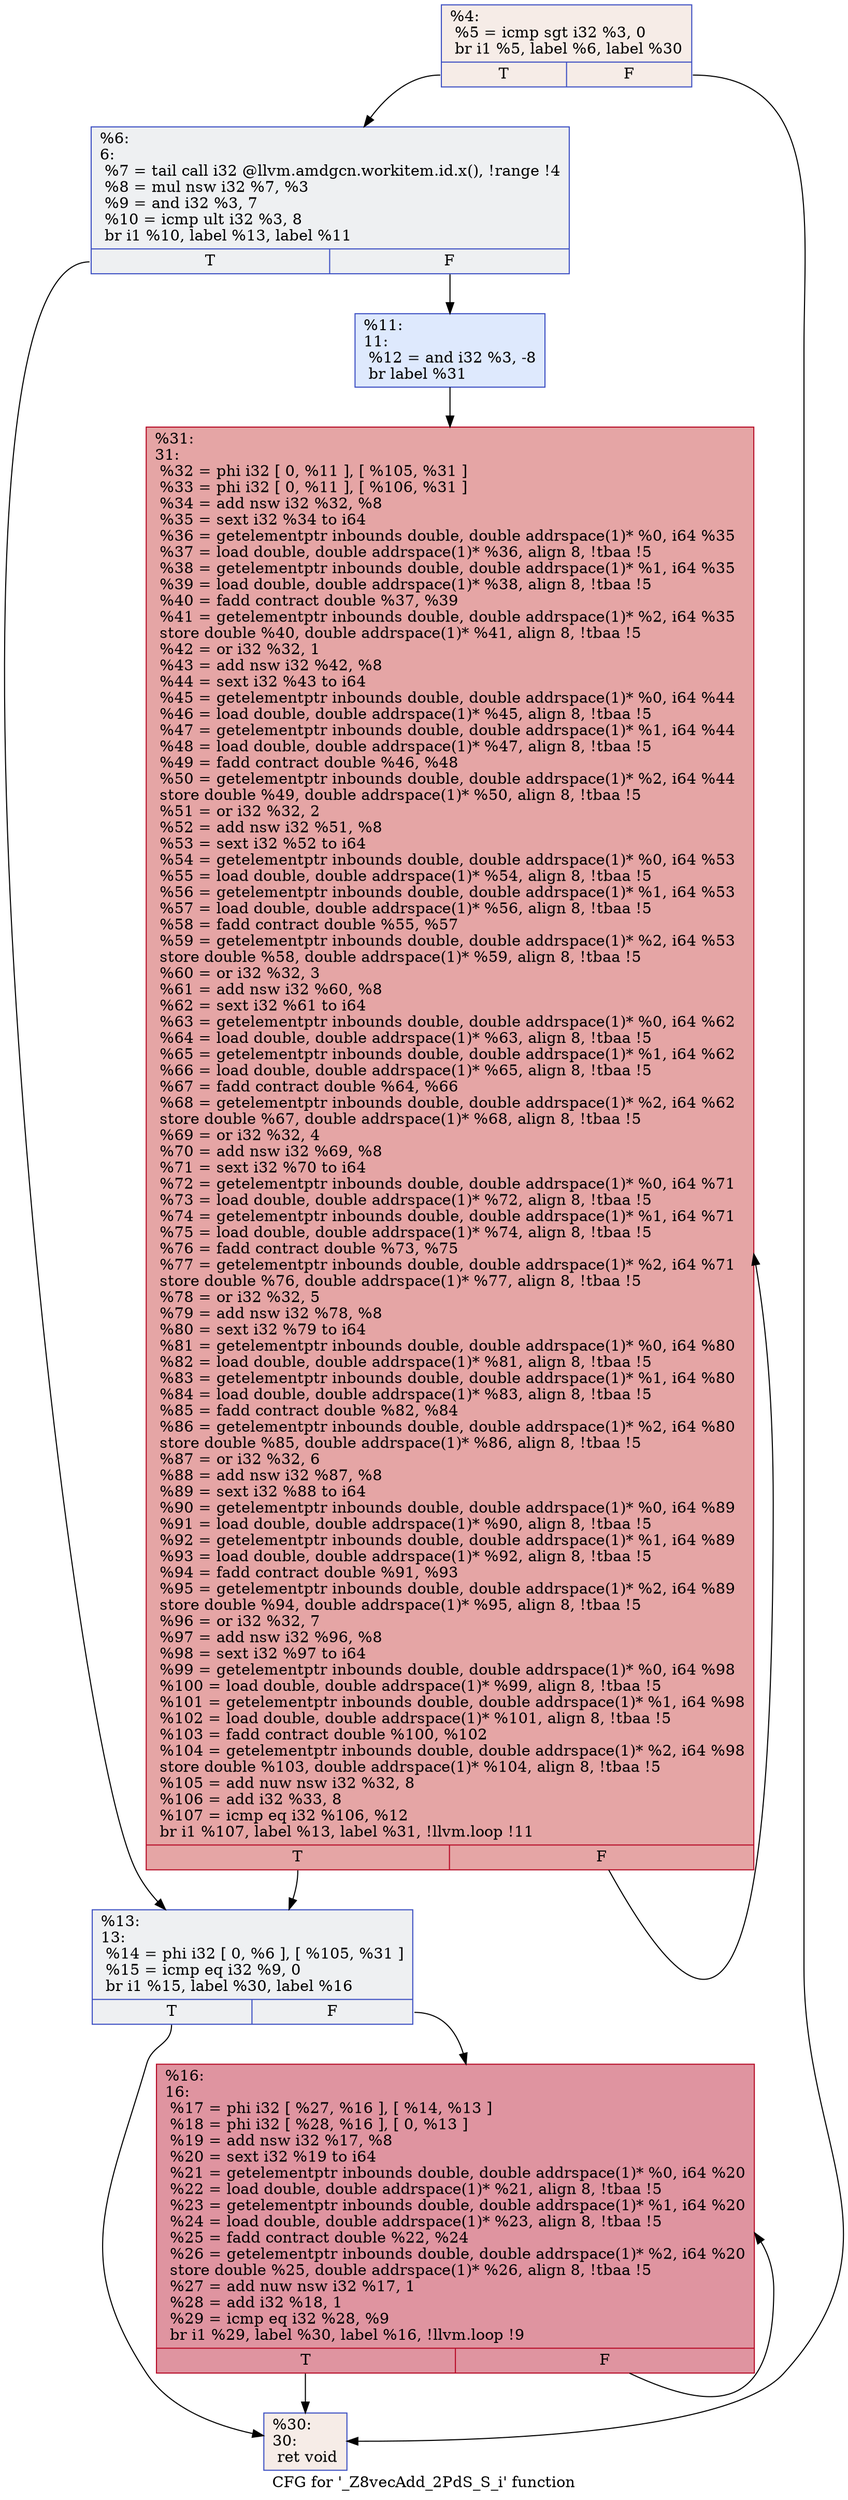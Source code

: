 digraph "CFG for '_Z8vecAdd_2PdS_S_i' function" {
	label="CFG for '_Z8vecAdd_2PdS_S_i' function";

	Node0x62282b0 [shape=record,color="#3d50c3ff", style=filled, fillcolor="#ead5c970",label="{%4:\l  %5 = icmp sgt i32 %3, 0\l  br i1 %5, label %6, label %30\l|{<s0>T|<s1>F}}"];
	Node0x62282b0:s0 -> Node0x6228250;
	Node0x62282b0:s1 -> Node0x6228a30;
	Node0x6228250 [shape=record,color="#3d50c3ff", style=filled, fillcolor="#d9dce170",label="{%6:\l6:                                                \l  %7 = tail call i32 @llvm.amdgcn.workitem.id.x(), !range !4\l  %8 = mul nsw i32 %7, %3\l  %9 = and i32 %3, 7\l  %10 = icmp ult i32 %3, 8\l  br i1 %10, label %13, label %11\l|{<s0>T|<s1>F}}"];
	Node0x6228250:s0 -> Node0x6228300;
	Node0x6228250:s1 -> Node0x6229b60;
	Node0x6229b60 [shape=record,color="#3d50c3ff", style=filled, fillcolor="#b5cdfa70",label="{%11:\l11:                                               \l  %12 = and i32 %3, -8\l  br label %31\l}"];
	Node0x6229b60 -> Node0x6229d60;
	Node0x6228300 [shape=record,color="#3d50c3ff", style=filled, fillcolor="#d9dce170",label="{%13:\l13:                                               \l  %14 = phi i32 [ 0, %6 ], [ %105, %31 ]\l  %15 = icmp eq i32 %9, 0\l  br i1 %15, label %30, label %16\l|{<s0>T|<s1>F}}"];
	Node0x6228300:s0 -> Node0x6228a30;
	Node0x6228300:s1 -> Node0x6229f90;
	Node0x6229f90 [shape=record,color="#b70d28ff", style=filled, fillcolor="#b70d2870",label="{%16:\l16:                                               \l  %17 = phi i32 [ %27, %16 ], [ %14, %13 ]\l  %18 = phi i32 [ %28, %16 ], [ 0, %13 ]\l  %19 = add nsw i32 %17, %8\l  %20 = sext i32 %19 to i64\l  %21 = getelementptr inbounds double, double addrspace(1)* %0, i64 %20\l  %22 = load double, double addrspace(1)* %21, align 8, !tbaa !5\l  %23 = getelementptr inbounds double, double addrspace(1)* %1, i64 %20\l  %24 = load double, double addrspace(1)* %23, align 8, !tbaa !5\l  %25 = fadd contract double %22, %24\l  %26 = getelementptr inbounds double, double addrspace(1)* %2, i64 %20\l  store double %25, double addrspace(1)* %26, align 8, !tbaa !5\l  %27 = add nuw nsw i32 %17, 1\l  %28 = add i32 %18, 1\l  %29 = icmp eq i32 %28, %9\l  br i1 %29, label %30, label %16, !llvm.loop !9\l|{<s0>T|<s1>F}}"];
	Node0x6229f90:s0 -> Node0x6228a30;
	Node0x6229f90:s1 -> Node0x6229f90;
	Node0x6228a30 [shape=record,color="#3d50c3ff", style=filled, fillcolor="#ead5c970",label="{%30:\l30:                                               \l  ret void\l}"];
	Node0x6229d60 [shape=record,color="#b70d28ff", style=filled, fillcolor="#c5333470",label="{%31:\l31:                                               \l  %32 = phi i32 [ 0, %11 ], [ %105, %31 ]\l  %33 = phi i32 [ 0, %11 ], [ %106, %31 ]\l  %34 = add nsw i32 %32, %8\l  %35 = sext i32 %34 to i64\l  %36 = getelementptr inbounds double, double addrspace(1)* %0, i64 %35\l  %37 = load double, double addrspace(1)* %36, align 8, !tbaa !5\l  %38 = getelementptr inbounds double, double addrspace(1)* %1, i64 %35\l  %39 = load double, double addrspace(1)* %38, align 8, !tbaa !5\l  %40 = fadd contract double %37, %39\l  %41 = getelementptr inbounds double, double addrspace(1)* %2, i64 %35\l  store double %40, double addrspace(1)* %41, align 8, !tbaa !5\l  %42 = or i32 %32, 1\l  %43 = add nsw i32 %42, %8\l  %44 = sext i32 %43 to i64\l  %45 = getelementptr inbounds double, double addrspace(1)* %0, i64 %44\l  %46 = load double, double addrspace(1)* %45, align 8, !tbaa !5\l  %47 = getelementptr inbounds double, double addrspace(1)* %1, i64 %44\l  %48 = load double, double addrspace(1)* %47, align 8, !tbaa !5\l  %49 = fadd contract double %46, %48\l  %50 = getelementptr inbounds double, double addrspace(1)* %2, i64 %44\l  store double %49, double addrspace(1)* %50, align 8, !tbaa !5\l  %51 = or i32 %32, 2\l  %52 = add nsw i32 %51, %8\l  %53 = sext i32 %52 to i64\l  %54 = getelementptr inbounds double, double addrspace(1)* %0, i64 %53\l  %55 = load double, double addrspace(1)* %54, align 8, !tbaa !5\l  %56 = getelementptr inbounds double, double addrspace(1)* %1, i64 %53\l  %57 = load double, double addrspace(1)* %56, align 8, !tbaa !5\l  %58 = fadd contract double %55, %57\l  %59 = getelementptr inbounds double, double addrspace(1)* %2, i64 %53\l  store double %58, double addrspace(1)* %59, align 8, !tbaa !5\l  %60 = or i32 %32, 3\l  %61 = add nsw i32 %60, %8\l  %62 = sext i32 %61 to i64\l  %63 = getelementptr inbounds double, double addrspace(1)* %0, i64 %62\l  %64 = load double, double addrspace(1)* %63, align 8, !tbaa !5\l  %65 = getelementptr inbounds double, double addrspace(1)* %1, i64 %62\l  %66 = load double, double addrspace(1)* %65, align 8, !tbaa !5\l  %67 = fadd contract double %64, %66\l  %68 = getelementptr inbounds double, double addrspace(1)* %2, i64 %62\l  store double %67, double addrspace(1)* %68, align 8, !tbaa !5\l  %69 = or i32 %32, 4\l  %70 = add nsw i32 %69, %8\l  %71 = sext i32 %70 to i64\l  %72 = getelementptr inbounds double, double addrspace(1)* %0, i64 %71\l  %73 = load double, double addrspace(1)* %72, align 8, !tbaa !5\l  %74 = getelementptr inbounds double, double addrspace(1)* %1, i64 %71\l  %75 = load double, double addrspace(1)* %74, align 8, !tbaa !5\l  %76 = fadd contract double %73, %75\l  %77 = getelementptr inbounds double, double addrspace(1)* %2, i64 %71\l  store double %76, double addrspace(1)* %77, align 8, !tbaa !5\l  %78 = or i32 %32, 5\l  %79 = add nsw i32 %78, %8\l  %80 = sext i32 %79 to i64\l  %81 = getelementptr inbounds double, double addrspace(1)* %0, i64 %80\l  %82 = load double, double addrspace(1)* %81, align 8, !tbaa !5\l  %83 = getelementptr inbounds double, double addrspace(1)* %1, i64 %80\l  %84 = load double, double addrspace(1)* %83, align 8, !tbaa !5\l  %85 = fadd contract double %82, %84\l  %86 = getelementptr inbounds double, double addrspace(1)* %2, i64 %80\l  store double %85, double addrspace(1)* %86, align 8, !tbaa !5\l  %87 = or i32 %32, 6\l  %88 = add nsw i32 %87, %8\l  %89 = sext i32 %88 to i64\l  %90 = getelementptr inbounds double, double addrspace(1)* %0, i64 %89\l  %91 = load double, double addrspace(1)* %90, align 8, !tbaa !5\l  %92 = getelementptr inbounds double, double addrspace(1)* %1, i64 %89\l  %93 = load double, double addrspace(1)* %92, align 8, !tbaa !5\l  %94 = fadd contract double %91, %93\l  %95 = getelementptr inbounds double, double addrspace(1)* %2, i64 %89\l  store double %94, double addrspace(1)* %95, align 8, !tbaa !5\l  %96 = or i32 %32, 7\l  %97 = add nsw i32 %96, %8\l  %98 = sext i32 %97 to i64\l  %99 = getelementptr inbounds double, double addrspace(1)* %0, i64 %98\l  %100 = load double, double addrspace(1)* %99, align 8, !tbaa !5\l  %101 = getelementptr inbounds double, double addrspace(1)* %1, i64 %98\l  %102 = load double, double addrspace(1)* %101, align 8, !tbaa !5\l  %103 = fadd contract double %100, %102\l  %104 = getelementptr inbounds double, double addrspace(1)* %2, i64 %98\l  store double %103, double addrspace(1)* %104, align 8, !tbaa !5\l  %105 = add nuw nsw i32 %32, 8\l  %106 = add i32 %33, 8\l  %107 = icmp eq i32 %106, %12\l  br i1 %107, label %13, label %31, !llvm.loop !11\l|{<s0>T|<s1>F}}"];
	Node0x6229d60:s0 -> Node0x6228300;
	Node0x6229d60:s1 -> Node0x6229d60;
}
